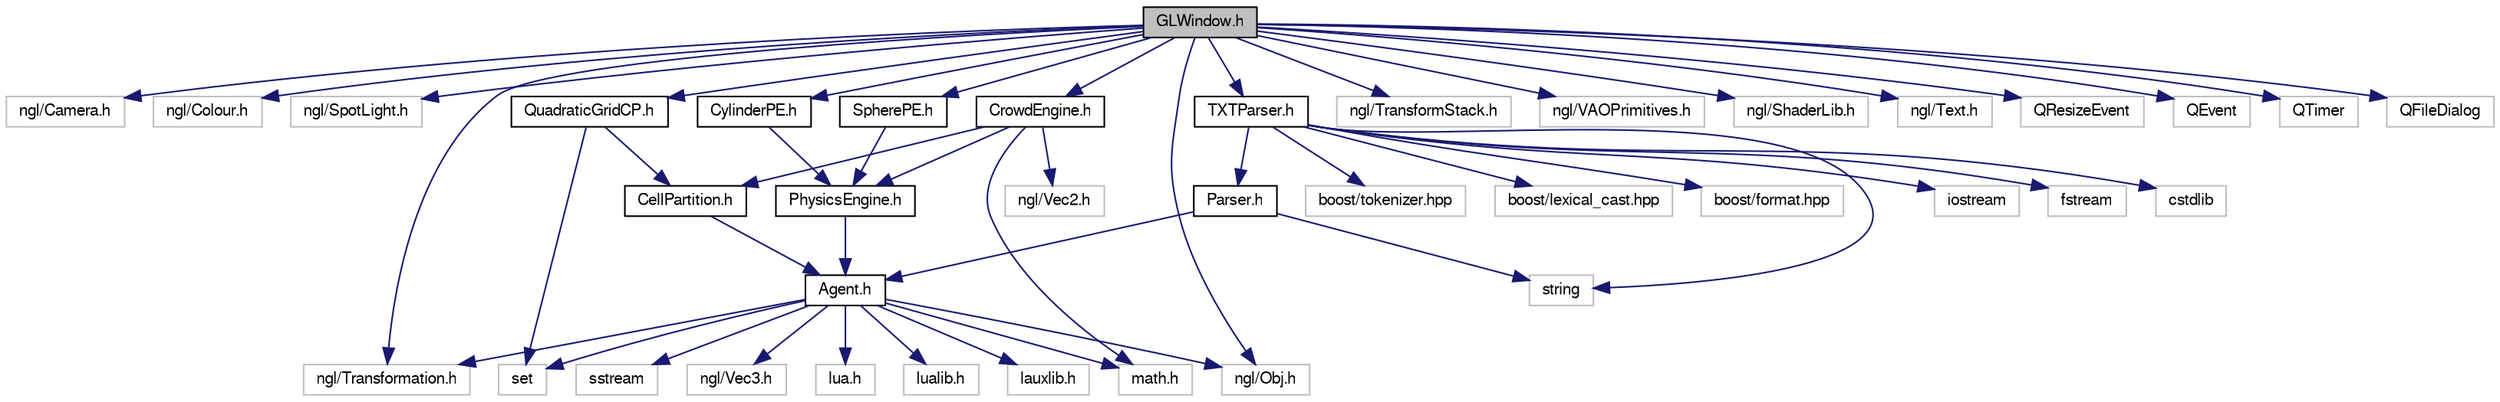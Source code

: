 digraph "GLWindow.h"
{
  edge [fontname="FreeSans",fontsize="10",labelfontname="FreeSans",labelfontsize="10"];
  node [fontname="FreeSans",fontsize="10",shape=record];
  Node1 [label="GLWindow.h",height=0.2,width=0.4,color="black", fillcolor="grey75", style="filled" fontcolor="black"];
  Node1 -> Node2 [color="midnightblue",fontsize="10",style="solid",fontname="FreeSans"];
  Node2 [label="ngl/Camera.h",height=0.2,width=0.4,color="grey75", fillcolor="white", style="filled"];
  Node1 -> Node3 [color="midnightblue",fontsize="10",style="solid",fontname="FreeSans"];
  Node3 [label="ngl/Colour.h",height=0.2,width=0.4,color="grey75", fillcolor="white", style="filled"];
  Node1 -> Node4 [color="midnightblue",fontsize="10",style="solid",fontname="FreeSans"];
  Node4 [label="ngl/SpotLight.h",height=0.2,width=0.4,color="grey75", fillcolor="white", style="filled"];
  Node1 -> Node5 [color="midnightblue",fontsize="10",style="solid",fontname="FreeSans"];
  Node5 [label="ngl/Transformation.h",height=0.2,width=0.4,color="grey75", fillcolor="white", style="filled"];
  Node1 -> Node6 [color="midnightblue",fontsize="10",style="solid",fontname="FreeSans"];
  Node6 [label="ngl/TransformStack.h",height=0.2,width=0.4,color="grey75", fillcolor="white", style="filled"];
  Node1 -> Node7 [color="midnightblue",fontsize="10",style="solid",fontname="FreeSans"];
  Node7 [label="ngl/Obj.h",height=0.2,width=0.4,color="grey75", fillcolor="white", style="filled"];
  Node1 -> Node8 [color="midnightblue",fontsize="10",style="solid",fontname="FreeSans"];
  Node8 [label="ngl/VAOPrimitives.h",height=0.2,width=0.4,color="grey75", fillcolor="white", style="filled"];
  Node1 -> Node9 [color="midnightblue",fontsize="10",style="solid",fontname="FreeSans"];
  Node9 [label="ngl/ShaderLib.h",height=0.2,width=0.4,color="grey75", fillcolor="white", style="filled"];
  Node1 -> Node10 [color="midnightblue",fontsize="10",style="solid",fontname="FreeSans"];
  Node10 [label="ngl/Text.h",height=0.2,width=0.4,color="grey75", fillcolor="white", style="filled"];
  Node1 -> Node11 [color="midnightblue",fontsize="10",style="solid",fontname="FreeSans"];
  Node11 [label="QResizeEvent",height=0.2,width=0.4,color="grey75", fillcolor="white", style="filled"];
  Node1 -> Node12 [color="midnightblue",fontsize="10",style="solid",fontname="FreeSans"];
  Node12 [label="QEvent",height=0.2,width=0.4,color="grey75", fillcolor="white", style="filled"];
  Node1 -> Node13 [color="midnightblue",fontsize="10",style="solid",fontname="FreeSans"];
  Node13 [label="QTimer",height=0.2,width=0.4,color="grey75", fillcolor="white", style="filled"];
  Node1 -> Node14 [color="midnightblue",fontsize="10",style="solid",fontname="FreeSans"];
  Node14 [label="QFileDialog",height=0.2,width=0.4,color="grey75", fillcolor="white", style="filled"];
  Node1 -> Node15 [color="midnightblue",fontsize="10",style="solid",fontname="FreeSans"];
  Node15 [label="TXTParser.h",height=0.2,width=0.4,color="black", fillcolor="white", style="filled",URL="$_t_x_t_parser_8h.html",tooltip="Specialized .txt files Parser. "];
  Node15 -> Node16 [color="midnightblue",fontsize="10",style="solid",fontname="FreeSans"];
  Node16 [label="iostream",height=0.2,width=0.4,color="grey75", fillcolor="white", style="filled"];
  Node15 -> Node17 [color="midnightblue",fontsize="10",style="solid",fontname="FreeSans"];
  Node17 [label="fstream",height=0.2,width=0.4,color="grey75", fillcolor="white", style="filled"];
  Node15 -> Node18 [color="midnightblue",fontsize="10",style="solid",fontname="FreeSans"];
  Node18 [label="string",height=0.2,width=0.4,color="grey75", fillcolor="white", style="filled"];
  Node15 -> Node19 [color="midnightblue",fontsize="10",style="solid",fontname="FreeSans"];
  Node19 [label="cstdlib",height=0.2,width=0.4,color="grey75", fillcolor="white", style="filled"];
  Node15 -> Node20 [color="midnightblue",fontsize="10",style="solid",fontname="FreeSans"];
  Node20 [label="boost/tokenizer.hpp",height=0.2,width=0.4,color="grey75", fillcolor="white", style="filled"];
  Node15 -> Node21 [color="midnightblue",fontsize="10",style="solid",fontname="FreeSans"];
  Node21 [label="boost/lexical_cast.hpp",height=0.2,width=0.4,color="grey75", fillcolor="white", style="filled"];
  Node15 -> Node22 [color="midnightblue",fontsize="10",style="solid",fontname="FreeSans"];
  Node22 [label="boost/format.hpp",height=0.2,width=0.4,color="grey75", fillcolor="white", style="filled"];
  Node15 -> Node23 [color="midnightblue",fontsize="10",style="solid",fontname="FreeSans"];
  Node23 [label="Parser.h",height=0.2,width=0.4,color="black", fillcolor="white", style="filled",URL="$_parser_8h.html",tooltip="This abstract class represents the interface of a parser to load agents from files with different for..."];
  Node23 -> Node18 [color="midnightblue",fontsize="10",style="solid",fontname="FreeSans"];
  Node23 -> Node24 [color="midnightblue",fontsize="10",style="solid",fontname="FreeSans"];
  Node24 [label="Agent.h",height=0.2,width=0.4,color="black", fillcolor="white", style="filled",URL="$_agent_8h.html",tooltip="This implements the body of the agent, which includes all the physical properties, neighbourhood, messages, transformation, etc. and knows about the brain, a lua function which is called every time an update occurs. "];
  Node24 -> Node25 [color="midnightblue",fontsize="10",style="solid",fontname="FreeSans"];
  Node25 [label="set",height=0.2,width=0.4,color="grey75", fillcolor="white", style="filled"];
  Node24 -> Node26 [color="midnightblue",fontsize="10",style="solid",fontname="FreeSans"];
  Node26 [label="sstream",height=0.2,width=0.4,color="grey75", fillcolor="white", style="filled"];
  Node24 -> Node27 [color="midnightblue",fontsize="10",style="solid",fontname="FreeSans"];
  Node27 [label="math.h",height=0.2,width=0.4,color="grey75", fillcolor="white", style="filled"];
  Node24 -> Node28 [color="midnightblue",fontsize="10",style="solid",fontname="FreeSans"];
  Node28 [label="ngl/Vec3.h",height=0.2,width=0.4,color="grey75", fillcolor="white", style="filled"];
  Node24 -> Node5 [color="midnightblue",fontsize="10",style="solid",fontname="FreeSans"];
  Node24 -> Node7 [color="midnightblue",fontsize="10",style="solid",fontname="FreeSans"];
  Node24 -> Node29 [color="midnightblue",fontsize="10",style="solid",fontname="FreeSans"];
  Node29 [label="lua.h",height=0.2,width=0.4,color="grey75", fillcolor="white", style="filled"];
  Node24 -> Node30 [color="midnightblue",fontsize="10",style="solid",fontname="FreeSans"];
  Node30 [label="lualib.h",height=0.2,width=0.4,color="grey75", fillcolor="white", style="filled"];
  Node24 -> Node31 [color="midnightblue",fontsize="10",style="solid",fontname="FreeSans"];
  Node31 [label="lauxlib.h",height=0.2,width=0.4,color="grey75", fillcolor="white", style="filled"];
  Node1 -> Node32 [color="midnightblue",fontsize="10",style="solid",fontname="FreeSans"];
  Node32 [label="CrowdEngine.h",height=0.2,width=0.4,color="black", fillcolor="white", style="filled",URL="$_crowd_engine_8h.html",tooltip="This is the core class of the application. It is the abstract virtual world; it stores and handle the..."];
  Node32 -> Node33 [color="midnightblue",fontsize="10",style="solid",fontname="FreeSans"];
  Node33 [label="CellPartition.h",height=0.2,width=0.4,color="black", fillcolor="white", style="filled",URL="$_cell_partition_8h.html",tooltip="Abstract class which defines the interface of a cell partition mechanism. This is essential for handl..."];
  Node33 -> Node24 [color="midnightblue",fontsize="10",style="solid",fontname="FreeSans"];
  Node32 -> Node34 [color="midnightblue",fontsize="10",style="solid",fontname="FreeSans"];
  Node34 [label="PhysicsEngine.h",height=0.2,width=0.4,color="black", fillcolor="white", style="filled",URL="$_physics_engine_8h.html",tooltip="This abstract class represents the interface of a physics engine, which is the responsible of handle ..."];
  Node34 -> Node24 [color="midnightblue",fontsize="10",style="solid",fontname="FreeSans"];
  Node32 -> Node35 [color="midnightblue",fontsize="10",style="solid",fontname="FreeSans"];
  Node35 [label="ngl/Vec2.h",height=0.2,width=0.4,color="grey75", fillcolor="white", style="filled"];
  Node32 -> Node27 [color="midnightblue",fontsize="10",style="solid",fontname="FreeSans"];
  Node1 -> Node36 [color="midnightblue",fontsize="10",style="solid",fontname="FreeSans"];
  Node36 [label="QuadraticGridCP.h",height=0.2,width=0.4,color="black", fillcolor="white", style="filled",URL="$_quadratic_grid_c_p_8h.html",tooltip="Specialized 2D CellPartition. "];
  Node36 -> Node33 [color="midnightblue",fontsize="10",style="solid",fontname="FreeSans"];
  Node36 -> Node25 [color="midnightblue",fontsize="10",style="solid",fontname="FreeSans"];
  Node1 -> Node37 [color="midnightblue",fontsize="10",style="solid",fontname="FreeSans"];
  Node37 [label="CylinderPE.h",height=0.2,width=0.4,color="black", fillcolor="white", style="filled",URL="$_cylinder_p_e_8h.html",tooltip="Specialized cylinder-based PhysicsEngine. "];
  Node37 -> Node34 [color="midnightblue",fontsize="10",style="solid",fontname="FreeSans"];
  Node1 -> Node38 [color="midnightblue",fontsize="10",style="solid",fontname="FreeSans"];
  Node38 [label="SpherePE.h",height=0.2,width=0.4,color="black", fillcolor="white", style="filled",URL="$_sphere_p_e_8h.html",tooltip="Specialized sphere-based PhysicsEngine. "];
  Node38 -> Node34 [color="midnightblue",fontsize="10",style="solid",fontname="FreeSans"];
}
